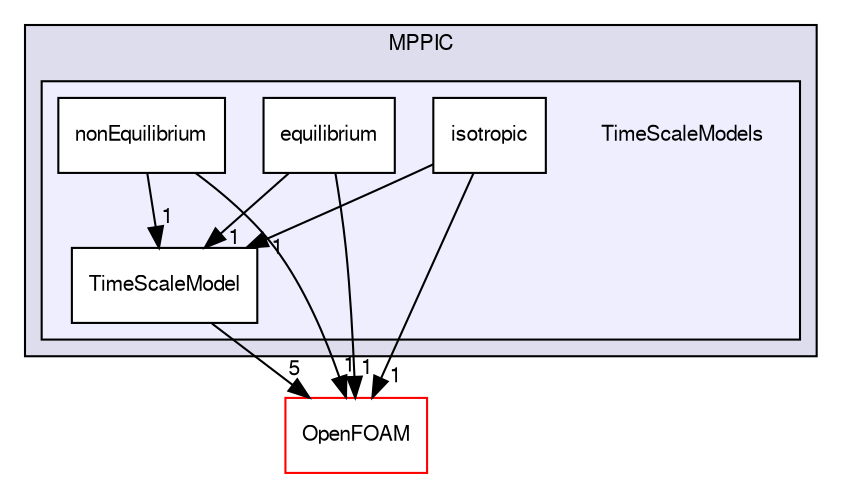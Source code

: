 digraph "src/lagrangian/intermediate/submodels/MPPIC/TimeScaleModels" {
  bgcolor=transparent;
  compound=true
  node [ fontsize="10", fontname="FreeSans"];
  edge [ labelfontsize="10", labelfontname="FreeSans"];
  subgraph clusterdir_a5b7b518592fef4af5ad7ba70d45069c {
    graph [ bgcolor="#ddddee", pencolor="black", label="MPPIC" fontname="FreeSans", fontsize="10", URL="dir_a5b7b518592fef4af5ad7ba70d45069c.html"]
  subgraph clusterdir_eb34afd0ce3dd2051d17f60c79db9853 {
    graph [ bgcolor="#eeeeff", pencolor="black", label="" URL="dir_eb34afd0ce3dd2051d17f60c79db9853.html"];
    dir_eb34afd0ce3dd2051d17f60c79db9853 [shape=plaintext label="TimeScaleModels"];
    dir_2ce70e6c9cd6e34d4610e134a6c05966 [shape=box label="equilibrium" color="black" fillcolor="white" style="filled" URL="dir_2ce70e6c9cd6e34d4610e134a6c05966.html"];
    dir_6b29f6c38cd623f8446499bc69f18c48 [shape=box label="isotropic" color="black" fillcolor="white" style="filled" URL="dir_6b29f6c38cd623f8446499bc69f18c48.html"];
    dir_c6a62d97511a6dbfa1b59eb4052ae514 [shape=box label="nonEquilibrium" color="black" fillcolor="white" style="filled" URL="dir_c6a62d97511a6dbfa1b59eb4052ae514.html"];
    dir_60d0005af56f41223ba0e7ef131a26c6 [shape=box label="TimeScaleModel" color="black" fillcolor="white" style="filled" URL="dir_60d0005af56f41223ba0e7ef131a26c6.html"];
  }
  }
  dir_c5473ff19b20e6ec4dfe5c310b3778a8 [shape=box label="OpenFOAM" color="red" URL="dir_c5473ff19b20e6ec4dfe5c310b3778a8.html"];
  dir_60d0005af56f41223ba0e7ef131a26c6->dir_c5473ff19b20e6ec4dfe5c310b3778a8 [headlabel="5", labeldistance=1.5 headhref="dir_001427_001732.html"];
  dir_2ce70e6c9cd6e34d4610e134a6c05966->dir_60d0005af56f41223ba0e7ef131a26c6 [headlabel="1", labeldistance=1.5 headhref="dir_001424_001427.html"];
  dir_2ce70e6c9cd6e34d4610e134a6c05966->dir_c5473ff19b20e6ec4dfe5c310b3778a8 [headlabel="1", labeldistance=1.5 headhref="dir_001424_001732.html"];
  dir_c6a62d97511a6dbfa1b59eb4052ae514->dir_60d0005af56f41223ba0e7ef131a26c6 [headlabel="1", labeldistance=1.5 headhref="dir_001426_001427.html"];
  dir_c6a62d97511a6dbfa1b59eb4052ae514->dir_c5473ff19b20e6ec4dfe5c310b3778a8 [headlabel="1", labeldistance=1.5 headhref="dir_001426_001732.html"];
  dir_6b29f6c38cd623f8446499bc69f18c48->dir_60d0005af56f41223ba0e7ef131a26c6 [headlabel="1", labeldistance=1.5 headhref="dir_001425_001427.html"];
  dir_6b29f6c38cd623f8446499bc69f18c48->dir_c5473ff19b20e6ec4dfe5c310b3778a8 [headlabel="1", labeldistance=1.5 headhref="dir_001425_001732.html"];
}
